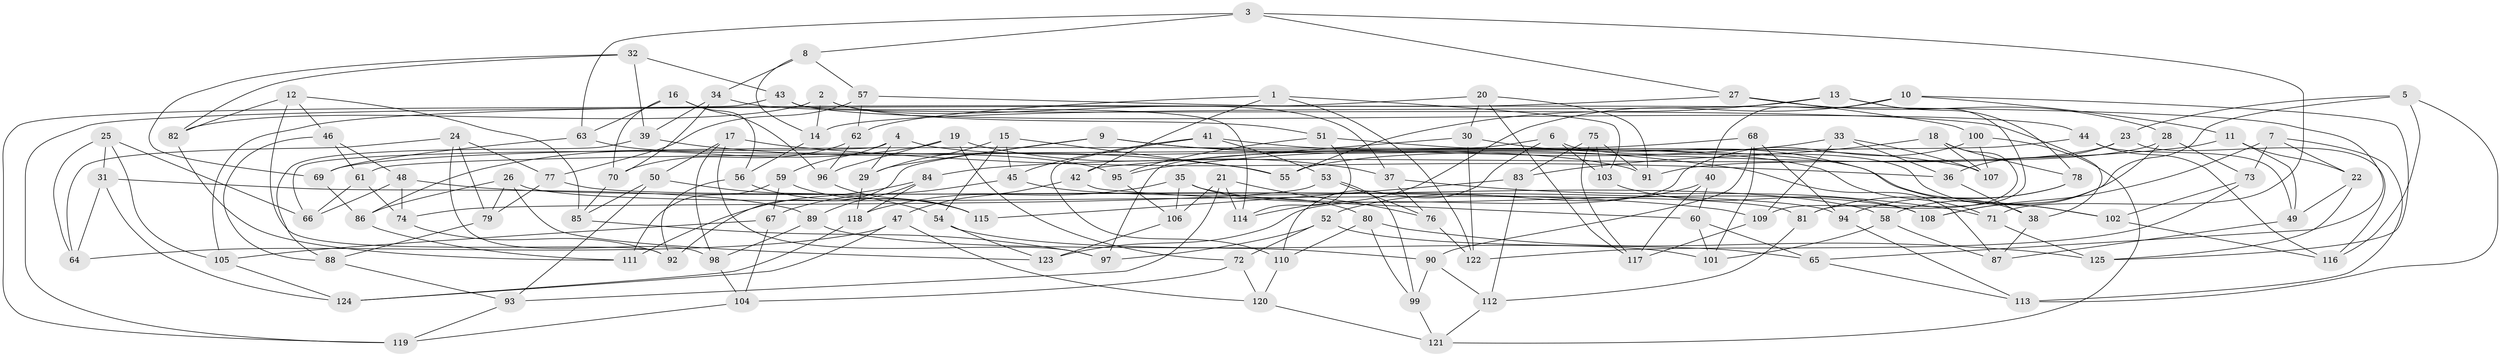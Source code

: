 // coarse degree distribution, {2: 0.02702702702702703, 6: 0.16216216216216217, 4: 0.05405405405405406, 3: 0.1891891891891892, 5: 0.32432432432432434, 8: 0.05405405405405406, 12: 0.05405405405405406, 9: 0.02702702702702703, 7: 0.05405405405405406, 13: 0.05405405405405406}
// Generated by graph-tools (version 1.1) at 2025/02/03/04/25 22:02:08]
// undirected, 125 vertices, 250 edges
graph export_dot {
graph [start="1"]
  node [color=gray90,style=filled];
  1;
  2;
  3;
  4;
  5;
  6;
  7;
  8;
  9;
  10;
  11;
  12;
  13;
  14;
  15;
  16;
  17;
  18;
  19;
  20;
  21;
  22;
  23;
  24;
  25;
  26;
  27;
  28;
  29;
  30;
  31;
  32;
  33;
  34;
  35;
  36;
  37;
  38;
  39;
  40;
  41;
  42;
  43;
  44;
  45;
  46;
  47;
  48;
  49;
  50;
  51;
  52;
  53;
  54;
  55;
  56;
  57;
  58;
  59;
  60;
  61;
  62;
  63;
  64;
  65;
  66;
  67;
  68;
  69;
  70;
  71;
  72;
  73;
  74;
  75;
  76;
  77;
  78;
  79;
  80;
  81;
  82;
  83;
  84;
  85;
  86;
  87;
  88;
  89;
  90;
  91;
  92;
  93;
  94;
  95;
  96;
  97;
  98;
  99;
  100;
  101;
  102;
  103;
  104;
  105;
  106;
  107;
  108;
  109;
  110;
  111;
  112;
  113;
  114;
  115;
  116;
  117;
  118;
  119;
  120;
  121;
  122;
  123;
  124;
  125;
  1 -- 42;
  1 -- 122;
  1 -- 103;
  1 -- 62;
  2 -- 51;
  2 -- 82;
  2 -- 37;
  2 -- 14;
  3 -- 27;
  3 -- 63;
  3 -- 71;
  3 -- 8;
  4 -- 91;
  4 -- 29;
  4 -- 59;
  4 -- 66;
  5 -- 58;
  5 -- 116;
  5 -- 23;
  5 -- 113;
  6 -- 110;
  6 -- 102;
  6 -- 97;
  6 -- 103;
  7 -- 108;
  7 -- 113;
  7 -- 73;
  7 -- 22;
  8 -- 57;
  8 -- 14;
  8 -- 34;
  9 -- 92;
  9 -- 71;
  9 -- 29;
  9 -- 87;
  10 -- 125;
  10 -- 11;
  10 -- 114;
  10 -- 40;
  11 -- 22;
  11 -- 49;
  11 -- 84;
  12 -- 82;
  12 -- 46;
  12 -- 85;
  12 -- 92;
  13 -- 14;
  13 -- 55;
  13 -- 78;
  13 -- 81;
  14 -- 56;
  15 -- 55;
  15 -- 54;
  15 -- 29;
  15 -- 45;
  16 -- 56;
  16 -- 63;
  16 -- 70;
  16 -- 96;
  17 -- 50;
  17 -- 36;
  17 -- 97;
  17 -- 98;
  18 -- 83;
  18 -- 78;
  18 -- 109;
  18 -- 107;
  19 -- 96;
  19 -- 86;
  19 -- 37;
  19 -- 72;
  20 -- 119;
  20 -- 91;
  20 -- 30;
  20 -- 117;
  21 -- 114;
  21 -- 106;
  21 -- 76;
  21 -- 93;
  22 -- 125;
  22 -- 49;
  23 -- 116;
  23 -- 55;
  23 -- 36;
  24 -- 98;
  24 -- 64;
  24 -- 77;
  24 -- 79;
  25 -- 66;
  25 -- 105;
  25 -- 31;
  25 -- 64;
  26 -- 81;
  26 -- 86;
  26 -- 123;
  26 -- 79;
  27 -- 100;
  27 -- 28;
  27 -- 105;
  28 -- 91;
  28 -- 73;
  28 -- 108;
  29 -- 118;
  30 -- 38;
  30 -- 122;
  30 -- 42;
  31 -- 89;
  31 -- 124;
  31 -- 64;
  32 -- 82;
  32 -- 43;
  32 -- 39;
  32 -- 69;
  33 -- 36;
  33 -- 107;
  33 -- 95;
  33 -- 109;
  34 -- 38;
  34 -- 39;
  34 -- 70;
  35 -- 108;
  35 -- 118;
  35 -- 106;
  35 -- 80;
  36 -- 38;
  37 -- 76;
  37 -- 71;
  38 -- 87;
  39 -- 55;
  39 -- 88;
  40 -- 60;
  40 -- 52;
  40 -- 117;
  41 -- 110;
  41 -- 45;
  41 -- 53;
  41 -- 107;
  42 -- 60;
  42 -- 47;
  43 -- 114;
  43 -- 44;
  43 -- 119;
  44 -- 61;
  44 -- 116;
  44 -- 49;
  45 -- 67;
  45 -- 58;
  46 -- 48;
  46 -- 88;
  46 -- 61;
  47 -- 64;
  47 -- 124;
  47 -- 120;
  48 -- 74;
  48 -- 109;
  48 -- 66;
  49 -- 87;
  50 -- 93;
  50 -- 85;
  50 -- 54;
  51 -- 95;
  51 -- 102;
  51 -- 114;
  52 -- 97;
  52 -- 65;
  52 -- 72;
  53 -- 99;
  53 -- 74;
  53 -- 76;
  54 -- 101;
  54 -- 123;
  56 -- 92;
  56 -- 115;
  57 -- 62;
  57 -- 77;
  57 -- 65;
  58 -- 87;
  58 -- 101;
  59 -- 67;
  59 -- 115;
  59 -- 111;
  60 -- 101;
  60 -- 65;
  61 -- 66;
  61 -- 74;
  62 -- 70;
  62 -- 96;
  63 -- 95;
  63 -- 69;
  65 -- 113;
  67 -- 105;
  67 -- 104;
  68 -- 101;
  68 -- 90;
  68 -- 69;
  68 -- 94;
  69 -- 86;
  70 -- 85;
  71 -- 125;
  72 -- 120;
  72 -- 104;
  73 -- 102;
  73 -- 122;
  74 -- 92;
  75 -- 91;
  75 -- 117;
  75 -- 83;
  75 -- 103;
  76 -- 122;
  77 -- 94;
  77 -- 79;
  78 -- 81;
  78 -- 94;
  79 -- 88;
  80 -- 99;
  80 -- 125;
  80 -- 110;
  81 -- 112;
  82 -- 111;
  83 -- 112;
  83 -- 115;
  84 -- 89;
  84 -- 118;
  84 -- 111;
  85 -- 97;
  86 -- 111;
  88 -- 93;
  89 -- 98;
  89 -- 90;
  90 -- 112;
  90 -- 99;
  93 -- 119;
  94 -- 113;
  95 -- 106;
  96 -- 115;
  98 -- 104;
  99 -- 121;
  100 -- 123;
  100 -- 107;
  100 -- 121;
  102 -- 116;
  103 -- 108;
  104 -- 119;
  105 -- 124;
  106 -- 123;
  109 -- 117;
  110 -- 120;
  112 -- 121;
  118 -- 124;
  120 -- 121;
}
